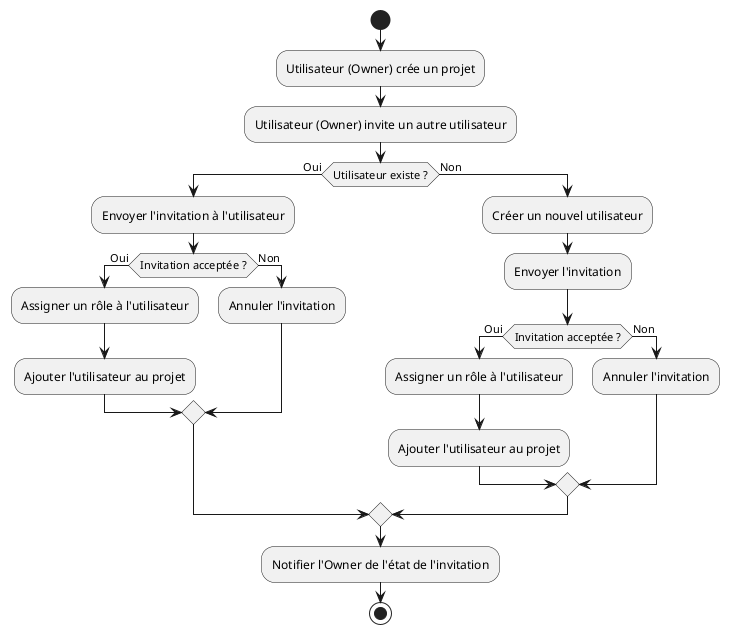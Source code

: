 @startuml Invitation
start

:Utilisateur (Owner) crée un projet;
:Utilisateur (Owner) invite un autre utilisateur;

if (Utilisateur existe ?) then (Oui)
    :Envoyer l'invitation à l'utilisateur;
    if (Invitation acceptée ?) then (Oui)
        :Assigner un rôle à l'utilisateur;
        :Ajouter l'utilisateur au projet;
    else (Non)
        :Annuler l'invitation;
    endif
else (Non)
    :Créer un nouvel utilisateur;
    :Envoyer l'invitation;
    if (Invitation acceptée ?) then (Oui)
        :Assigner un rôle à l'utilisateur;
        :Ajouter l'utilisateur au projet;
    else (Non)
        :Annuler l'invitation;
    endif
endif

:Notifier l'Owner de l'état de l'invitation;
stop
@enduml
